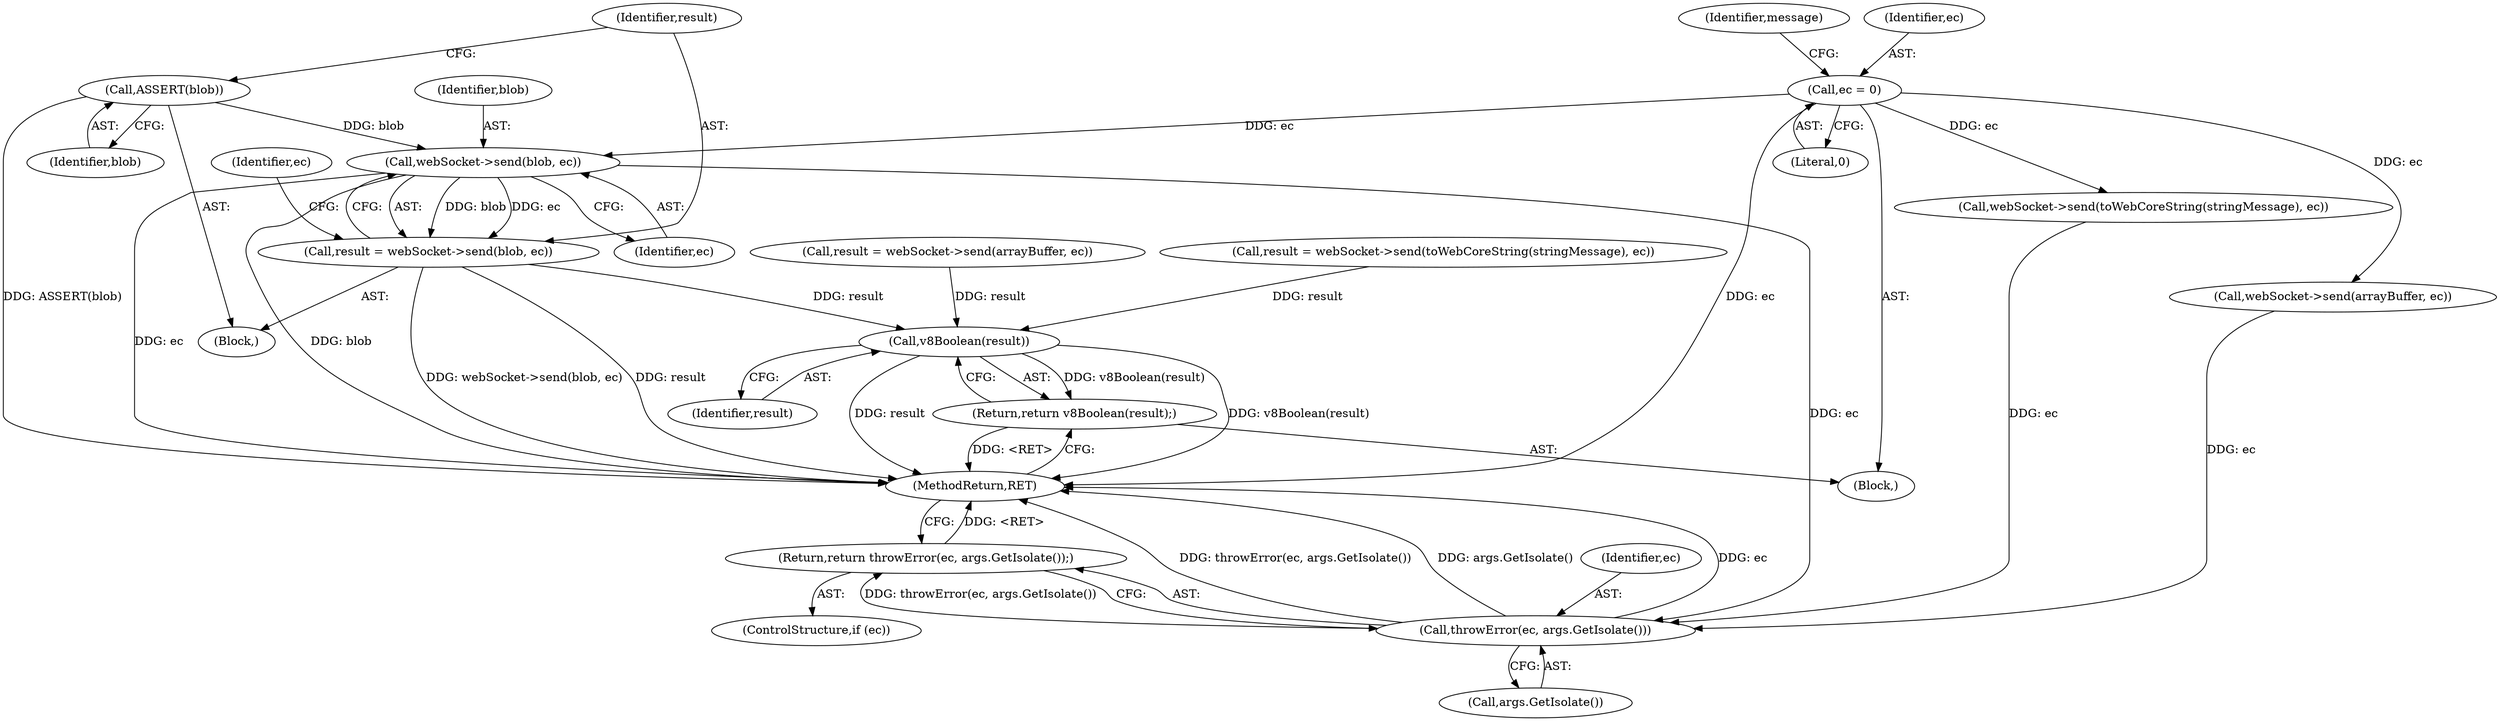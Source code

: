 digraph "0_Chrome_e9372a1bfd3588a80fcf49aa07321f0971dd6091_68@API" {
"1000150" [label="(Call,webSocket->send(blob, ec))"];
"1000146" [label="(Call,ASSERT(blob))"];
"1000126" [label="(Call,ec = 0)"];
"1000148" [label="(Call,result = webSocket->send(blob, ec))"];
"1000182" [label="(Call,v8Boolean(result))"];
"1000181" [label="(Return,return v8Boolean(result);)"];
"1000178" [label="(Call,throwError(ec, args.GetIsolate()))"];
"1000177" [label="(Return,return throwError(ec, args.GetIsolate());)"];
"1000183" [label="(Identifier,result)"];
"1000149" [label="(Identifier,result)"];
"1000175" [label="(ControlStructure,if (ec))"];
"1000169" [label="(Call,result = webSocket->send(toWebCoreString(stringMessage), ec))"];
"1000132" [label="(Identifier,message)"];
"1000180" [label="(Call,args.GetIsolate())"];
"1000171" [label="(Call,webSocket->send(toWebCoreString(stringMessage), ec))"];
"1000102" [label="(Block,)"];
"1000126" [label="(Call,ec = 0)"];
"1000147" [label="(Identifier,blob)"];
"1000176" [label="(Identifier,ec)"];
"1000150" [label="(Call,webSocket->send(blob, ec))"];
"1000181" [label="(Return,return v8Boolean(result);)"];
"1000128" [label="(Literal,0)"];
"1000136" [label="(Call,result = webSocket->send(arrayBuffer, ec))"];
"1000184" [label="(MethodReturn,RET)"];
"1000152" [label="(Identifier,ec)"];
"1000178" [label="(Call,throwError(ec, args.GetIsolate()))"];
"1000177" [label="(Return,return throwError(ec, args.GetIsolate());)"];
"1000138" [label="(Call,webSocket->send(arrayBuffer, ec))"];
"1000127" [label="(Identifier,ec)"];
"1000182" [label="(Call,v8Boolean(result))"];
"1000179" [label="(Identifier,ec)"];
"1000146" [label="(Call,ASSERT(blob))"];
"1000148" [label="(Call,result = webSocket->send(blob, ec))"];
"1000145" [label="(Block,)"];
"1000151" [label="(Identifier,blob)"];
"1000150" -> "1000148"  [label="AST: "];
"1000150" -> "1000152"  [label="CFG: "];
"1000151" -> "1000150"  [label="AST: "];
"1000152" -> "1000150"  [label="AST: "];
"1000148" -> "1000150"  [label="CFG: "];
"1000150" -> "1000184"  [label="DDG: blob"];
"1000150" -> "1000184"  [label="DDG: ec"];
"1000150" -> "1000148"  [label="DDG: blob"];
"1000150" -> "1000148"  [label="DDG: ec"];
"1000146" -> "1000150"  [label="DDG: blob"];
"1000126" -> "1000150"  [label="DDG: ec"];
"1000150" -> "1000178"  [label="DDG: ec"];
"1000146" -> "1000145"  [label="AST: "];
"1000146" -> "1000147"  [label="CFG: "];
"1000147" -> "1000146"  [label="AST: "];
"1000149" -> "1000146"  [label="CFG: "];
"1000146" -> "1000184"  [label="DDG: ASSERT(blob)"];
"1000126" -> "1000102"  [label="AST: "];
"1000126" -> "1000128"  [label="CFG: "];
"1000127" -> "1000126"  [label="AST: "];
"1000128" -> "1000126"  [label="AST: "];
"1000132" -> "1000126"  [label="CFG: "];
"1000126" -> "1000184"  [label="DDG: ec"];
"1000126" -> "1000138"  [label="DDG: ec"];
"1000126" -> "1000171"  [label="DDG: ec"];
"1000148" -> "1000145"  [label="AST: "];
"1000149" -> "1000148"  [label="AST: "];
"1000176" -> "1000148"  [label="CFG: "];
"1000148" -> "1000184"  [label="DDG: result"];
"1000148" -> "1000184"  [label="DDG: webSocket->send(blob, ec)"];
"1000148" -> "1000182"  [label="DDG: result"];
"1000182" -> "1000181"  [label="AST: "];
"1000182" -> "1000183"  [label="CFG: "];
"1000183" -> "1000182"  [label="AST: "];
"1000181" -> "1000182"  [label="CFG: "];
"1000182" -> "1000184"  [label="DDG: v8Boolean(result)"];
"1000182" -> "1000184"  [label="DDG: result"];
"1000182" -> "1000181"  [label="DDG: v8Boolean(result)"];
"1000169" -> "1000182"  [label="DDG: result"];
"1000136" -> "1000182"  [label="DDG: result"];
"1000181" -> "1000102"  [label="AST: "];
"1000184" -> "1000181"  [label="CFG: "];
"1000181" -> "1000184"  [label="DDG: <RET>"];
"1000178" -> "1000177"  [label="AST: "];
"1000178" -> "1000180"  [label="CFG: "];
"1000179" -> "1000178"  [label="AST: "];
"1000180" -> "1000178"  [label="AST: "];
"1000177" -> "1000178"  [label="CFG: "];
"1000178" -> "1000184"  [label="DDG: ec"];
"1000178" -> "1000184"  [label="DDG: throwError(ec, args.GetIsolate())"];
"1000178" -> "1000184"  [label="DDG: args.GetIsolate()"];
"1000178" -> "1000177"  [label="DDG: throwError(ec, args.GetIsolate())"];
"1000171" -> "1000178"  [label="DDG: ec"];
"1000138" -> "1000178"  [label="DDG: ec"];
"1000177" -> "1000175"  [label="AST: "];
"1000184" -> "1000177"  [label="CFG: "];
"1000177" -> "1000184"  [label="DDG: <RET>"];
}
